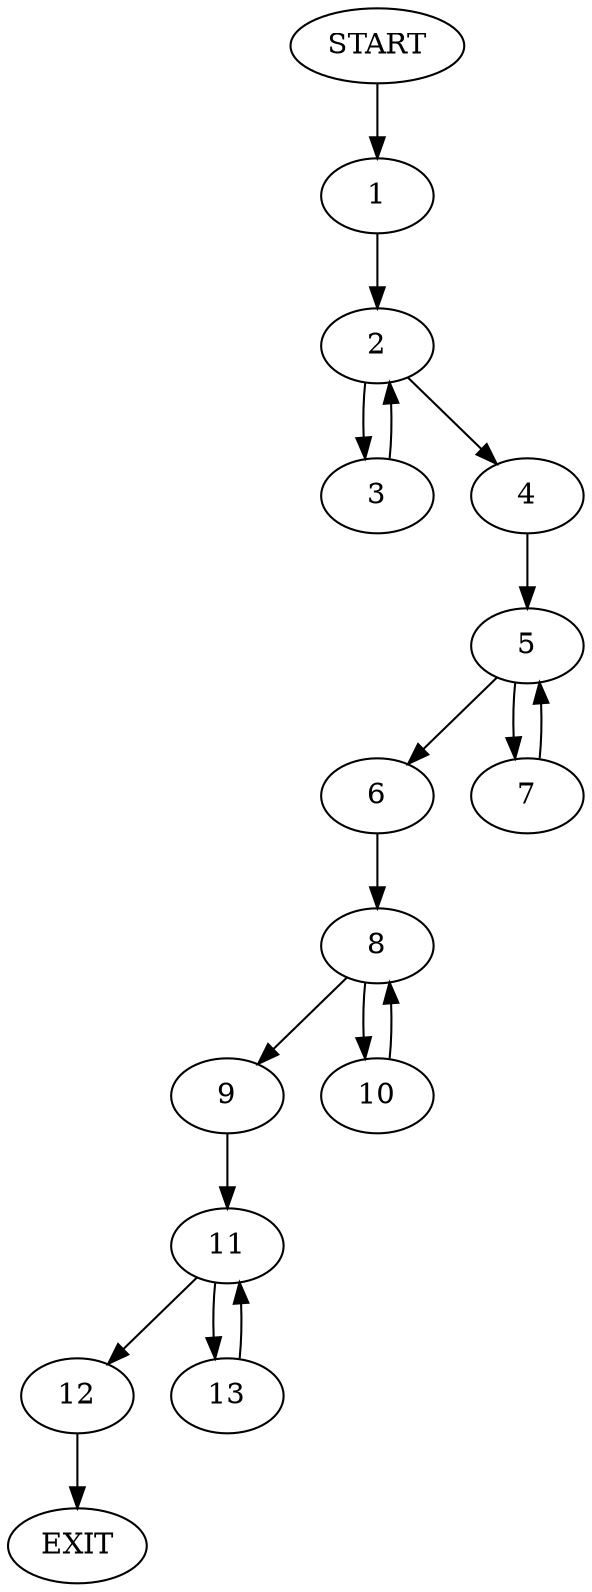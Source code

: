 digraph {
0 [label="START"]
14 [label="EXIT"]
0 -> 1
1 -> 2
2 -> 3
2 -> 4
4 -> 5
3 -> 2
5 -> 6
5 -> 7
6 -> 8
7 -> 5
8 -> 9
8 -> 10
10 -> 8
9 -> 11
11 -> 12
11 -> 13
13 -> 11
12 -> 14
}
